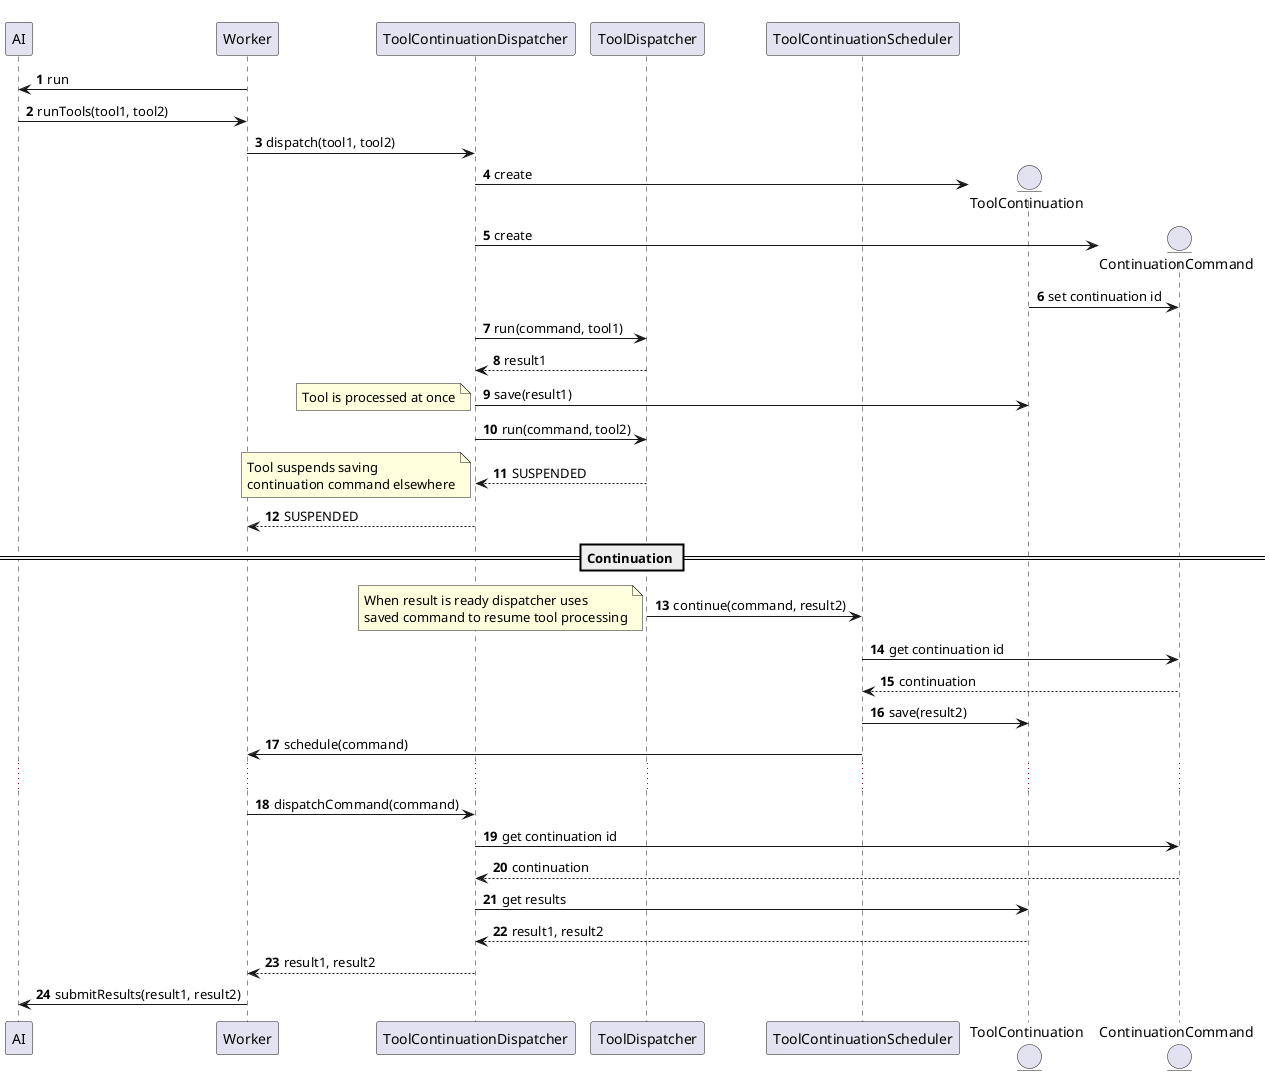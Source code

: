 @startuml
'https://plantuml.com/sequence-diagram

autonumber

participant AI
participant Worker
participant ToolContinuationDispatcher
participant ToolDispatcher
participant ToolContinuationScheduler
entity ToolContinuation
entity ContinuationCommand

Worker -> AI: run
Worker <- AI: runTools(tool1, tool2)
Worker -> ToolContinuationDispatcher: dispatch(tool1, tool2)
create ToolContinuation
ToolContinuationDispatcher -> ToolContinuation: create
create ContinuationCommand
ToolContinuationDispatcher -> ContinuationCommand: create
ToolContinuation -> ContinuationCommand: set continuation id
ToolContinuationDispatcher -> ToolDispatcher: run(command, tool1)
ToolContinuationDispatcher <-- ToolDispatcher: result1
ToolContinuationDispatcher -> ToolContinuation: save(result1)
note left
Tool is processed at once
end note
ToolContinuationDispatcher -> ToolDispatcher: run(command, tool2)
ToolContinuationDispatcher <-- ToolDispatcher: SUSPENDED
note left
Tool suspends saving
continuation command elsewhere
end note
Worker <-- ToolContinuationDispatcher: SUSPENDED

== Continuation ==

ToolDispatcher -> ToolContinuationScheduler: continue(command, result2)
note left
When result is ready dispatcher uses
saved command to resume tool processing
end note
ToolContinuationScheduler -> ContinuationCommand: get continuation id
ToolContinuationScheduler <-- ContinuationCommand: continuation
ToolContinuationScheduler -> ToolContinuation: save(result2)
ToolContinuationScheduler -> Worker: schedule(command)
...
Worker -> ToolContinuationDispatcher: dispatchCommand(command)
ToolContinuationDispatcher -> ContinuationCommand: get continuation id
ToolContinuationDispatcher <-- ContinuationCommand: continuation
ToolContinuationDispatcher -> ToolContinuation: get results
ToolContinuationDispatcher <-- ToolContinuation: result1, result2
Worker <-- ToolContinuationDispatcher: result1, result2
Worker -> AI: submitResults(result1, result2)

@enduml